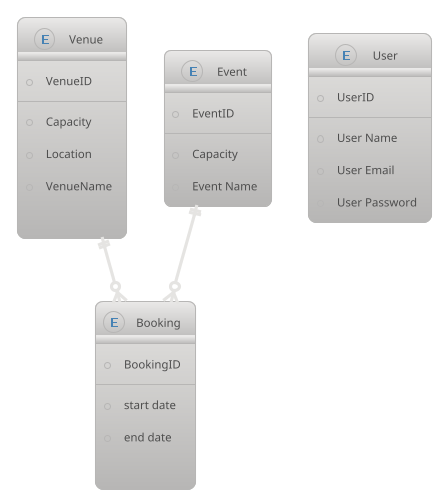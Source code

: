 ﻿@startuml foo

!theme metal

entity Venue {
    * VenueID
    ---
    * Capacity
    * Location
    * VenueName
    
}
entity Event {
    * EventID
    ---
    * Capacity 
    * Event Name
}
entity Booking {
    * BookingID
    ---
    * start date
    * end date 
    
}
entity User {
    * UserID
    ---
    * User Name
    * User Email
    * User Password
}

Venue ||--o{ Booking
Event ||--o{ Booking

@enduml